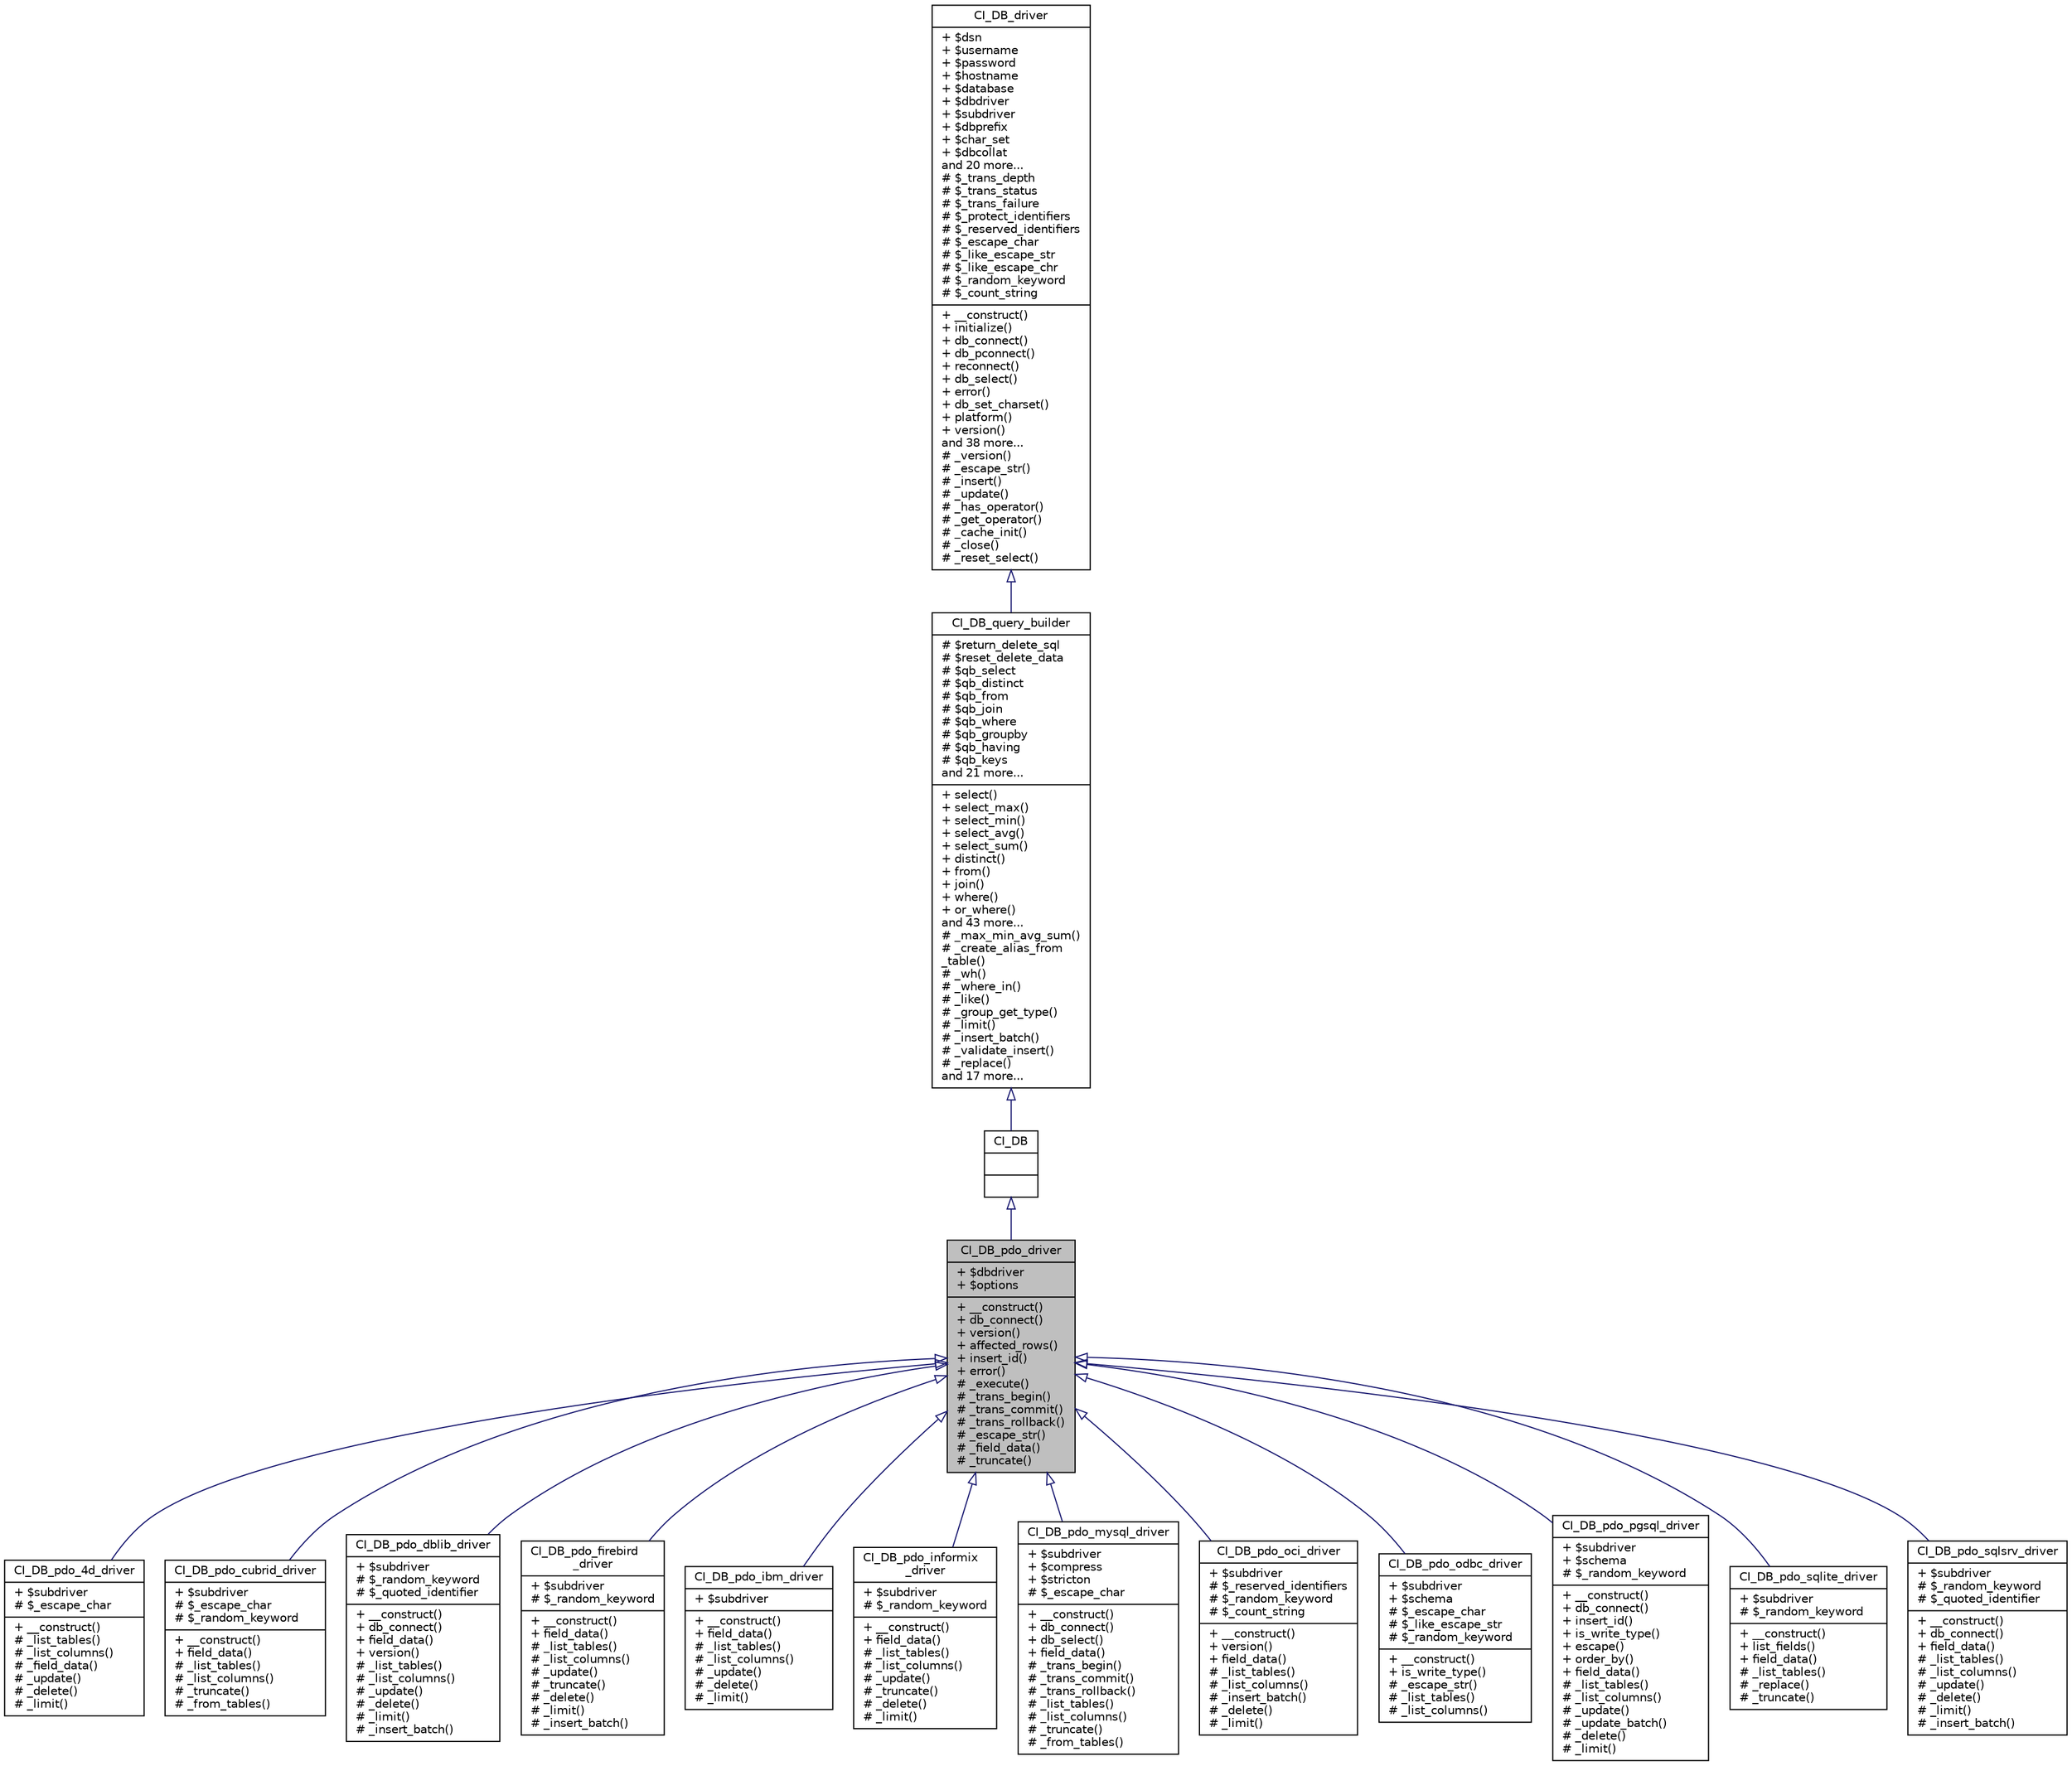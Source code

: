 digraph "CI_DB_pdo_driver"
{
 // LATEX_PDF_SIZE
  edge [fontname="Helvetica",fontsize="10",labelfontname="Helvetica",labelfontsize="10"];
  node [fontname="Helvetica",fontsize="10",shape=record];
  Node0 [label="{CI_DB_pdo_driver\n|+ $dbdriver\l+ $options\l|+ __construct()\l+ db_connect()\l+ version()\l+ affected_rows()\l+ insert_id()\l+ error()\l# _execute()\l# _trans_begin()\l# _trans_commit()\l# _trans_rollback()\l# _escape_str()\l# _field_data()\l# _truncate()\l}",height=0.2,width=0.4,color="black", fillcolor="grey75", style="filled", fontcolor="black",tooltip=" "];
  Node1 -> Node0 [dir="back",color="midnightblue",fontsize="10",style="solid",arrowtail="onormal",fontname="Helvetica"];
  Node1 [label="{CI_DB\n||}",height=0.2,width=0.4,color="black", fillcolor="white", style="filled",URL="$class_c_i___d_b.html",tooltip=" "];
  Node2 -> Node1 [dir="back",color="midnightblue",fontsize="10",style="solid",arrowtail="onormal",fontname="Helvetica"];
  Node2 [label="{CI_DB_query_builder\n|# $return_delete_sql\l# $reset_delete_data\l# $qb_select\l# $qb_distinct\l# $qb_from\l# $qb_join\l# $qb_where\l# $qb_groupby\l# $qb_having\l# $qb_keys\land 21 more...\l|+ select()\l+ select_max()\l+ select_min()\l+ select_avg()\l+ select_sum()\l+ distinct()\l+ from()\l+ join()\l+ where()\l+ or_where()\land 43 more...\l# _max_min_avg_sum()\l# _create_alias_from\l_table()\l# _wh()\l# _where_in()\l# _like()\l# _group_get_type()\l# _limit()\l# _insert_batch()\l# _validate_insert()\l# _replace()\land 17 more...\l}",height=0.2,width=0.4,color="black", fillcolor="white", style="filled",URL="$class_c_i___d_b__query__builder.html",tooltip=" "];
  Node3 -> Node2 [dir="back",color="midnightblue",fontsize="10",style="solid",arrowtail="onormal",fontname="Helvetica"];
  Node3 [label="{CI_DB_driver\n|+ $dsn\l+ $username\l+ $password\l+ $hostname\l+ $database\l+ $dbdriver\l+ $subdriver\l+ $dbprefix\l+ $char_set\l+ $dbcollat\land 20 more...\l# $_trans_depth\l# $_trans_status\l# $_trans_failure\l# $_protect_identifiers\l# $_reserved_identifiers\l# $_escape_char\l# $_like_escape_str\l# $_like_escape_chr\l# $_random_keyword\l# $_count_string\l|+ __construct()\l+ initialize()\l+ db_connect()\l+ db_pconnect()\l+ reconnect()\l+ db_select()\l+ error()\l+ db_set_charset()\l+ platform()\l+ version()\land 38 more...\l# _version()\l# _escape_str()\l# _insert()\l# _update()\l# _has_operator()\l# _get_operator()\l# _cache_init()\l# _close()\l# _reset_select()\l}",height=0.2,width=0.4,color="black", fillcolor="white", style="filled",URL="$class_c_i___d_b__driver.html",tooltip=" "];
  Node0 -> Node4 [dir="back",color="midnightblue",fontsize="10",style="solid",arrowtail="onormal",fontname="Helvetica"];
  Node4 [label="{CI_DB_pdo_4d_driver\n|+ $subdriver\l# $_escape_char\l|+ __construct()\l# _list_tables()\l# _list_columns()\l# _field_data()\l# _update()\l# _delete()\l# _limit()\l}",height=0.2,width=0.4,color="black", fillcolor="white", style="filled",URL="$class_c_i___d_b__pdo__4d__driver.html",tooltip=" "];
  Node0 -> Node5 [dir="back",color="midnightblue",fontsize="10",style="solid",arrowtail="onormal",fontname="Helvetica"];
  Node5 [label="{CI_DB_pdo_cubrid_driver\n|+ $subdriver\l# $_escape_char\l# $_random_keyword\l|+ __construct()\l+ field_data()\l# _list_tables()\l# _list_columns()\l# _truncate()\l# _from_tables()\l}",height=0.2,width=0.4,color="black", fillcolor="white", style="filled",URL="$class_c_i___d_b__pdo__cubrid__driver.html",tooltip=" "];
  Node0 -> Node6 [dir="back",color="midnightblue",fontsize="10",style="solid",arrowtail="onormal",fontname="Helvetica"];
  Node6 [label="{CI_DB_pdo_dblib_driver\n|+ $subdriver\l# $_random_keyword\l# $_quoted_identifier\l|+ __construct()\l+ db_connect()\l+ field_data()\l+ version()\l# _list_tables()\l# _list_columns()\l# _update()\l# _delete()\l# _limit()\l# _insert_batch()\l}",height=0.2,width=0.4,color="black", fillcolor="white", style="filled",URL="$class_c_i___d_b__pdo__dblib__driver.html",tooltip=" "];
  Node0 -> Node7 [dir="back",color="midnightblue",fontsize="10",style="solid",arrowtail="onormal",fontname="Helvetica"];
  Node7 [label="{CI_DB_pdo_firebird\l_driver\n|+ $subdriver\l# $_random_keyword\l|+ __construct()\l+ field_data()\l# _list_tables()\l# _list_columns()\l# _update()\l# _truncate()\l# _delete()\l# _limit()\l# _insert_batch()\l}",height=0.2,width=0.4,color="black", fillcolor="white", style="filled",URL="$class_c_i___d_b__pdo__firebird__driver.html",tooltip=" "];
  Node0 -> Node8 [dir="back",color="midnightblue",fontsize="10",style="solid",arrowtail="onormal",fontname="Helvetica"];
  Node8 [label="{CI_DB_pdo_ibm_driver\n|+ $subdriver\l|+ __construct()\l+ field_data()\l# _list_tables()\l# _list_columns()\l# _update()\l# _delete()\l# _limit()\l}",height=0.2,width=0.4,color="black", fillcolor="white", style="filled",URL="$class_c_i___d_b__pdo__ibm__driver.html",tooltip=" "];
  Node0 -> Node9 [dir="back",color="midnightblue",fontsize="10",style="solid",arrowtail="onormal",fontname="Helvetica"];
  Node9 [label="{CI_DB_pdo_informix\l_driver\n|+ $subdriver\l# $_random_keyword\l|+ __construct()\l+ field_data()\l# _list_tables()\l# _list_columns()\l# _update()\l# _truncate()\l# _delete()\l# _limit()\l}",height=0.2,width=0.4,color="black", fillcolor="white", style="filled",URL="$class_c_i___d_b__pdo__informix__driver.html",tooltip=" "];
  Node0 -> Node10 [dir="back",color="midnightblue",fontsize="10",style="solid",arrowtail="onormal",fontname="Helvetica"];
  Node10 [label="{CI_DB_pdo_mysql_driver\n|+ $subdriver\l+ $compress\l+ $stricton\l# $_escape_char\l|+ __construct()\l+ db_connect()\l+ db_select()\l+ field_data()\l# _trans_begin()\l# _trans_commit()\l# _trans_rollback()\l# _list_tables()\l# _list_columns()\l# _truncate()\l# _from_tables()\l}",height=0.2,width=0.4,color="black", fillcolor="white", style="filled",URL="$class_c_i___d_b__pdo__mysql__driver.html",tooltip=" "];
  Node0 -> Node11 [dir="back",color="midnightblue",fontsize="10",style="solid",arrowtail="onormal",fontname="Helvetica"];
  Node11 [label="{CI_DB_pdo_oci_driver\n|+ $subdriver\l# $_reserved_identifiers\l# $_random_keyword\l# $_count_string\l|+ __construct()\l+ version()\l+ field_data()\l# _list_tables()\l# _list_columns()\l# _insert_batch()\l# _delete()\l# _limit()\l}",height=0.2,width=0.4,color="black", fillcolor="white", style="filled",URL="$class_c_i___d_b__pdo__oci__driver.html",tooltip=" "];
  Node0 -> Node12 [dir="back",color="midnightblue",fontsize="10",style="solid",arrowtail="onormal",fontname="Helvetica"];
  Node12 [label="{CI_DB_pdo_odbc_driver\n|+ $subdriver\l+ $schema\l# $_escape_char\l# $_like_escape_str\l# $_random_keyword\l|+ __construct()\l+ is_write_type()\l# _escape_str()\l# _list_tables()\l# _list_columns()\l}",height=0.2,width=0.4,color="black", fillcolor="white", style="filled",URL="$class_c_i___d_b__pdo__odbc__driver.html",tooltip=" "];
  Node0 -> Node13 [dir="back",color="midnightblue",fontsize="10",style="solid",arrowtail="onormal",fontname="Helvetica"];
  Node13 [label="{CI_DB_pdo_pgsql_driver\n|+ $subdriver\l+ $schema\l# $_random_keyword\l|+ __construct()\l+ db_connect()\l+ insert_id()\l+ is_write_type()\l+ escape()\l+ order_by()\l+ field_data()\l# _list_tables()\l# _list_columns()\l# _update()\l# _update_batch()\l# _delete()\l# _limit()\l}",height=0.2,width=0.4,color="black", fillcolor="white", style="filled",URL="$class_c_i___d_b__pdo__pgsql__driver.html",tooltip=" "];
  Node0 -> Node14 [dir="back",color="midnightblue",fontsize="10",style="solid",arrowtail="onormal",fontname="Helvetica"];
  Node14 [label="{CI_DB_pdo_sqlite_driver\n|+ $subdriver\l# $_random_keyword\l|+ __construct()\l+ list_fields()\l+ field_data()\l# _list_tables()\l# _replace()\l# _truncate()\l}",height=0.2,width=0.4,color="black", fillcolor="white", style="filled",URL="$class_c_i___d_b__pdo__sqlite__driver.html",tooltip=" "];
  Node0 -> Node15 [dir="back",color="midnightblue",fontsize="10",style="solid",arrowtail="onormal",fontname="Helvetica"];
  Node15 [label="{CI_DB_pdo_sqlsrv_driver\n|+ $subdriver\l# $_random_keyword\l# $_quoted_identifier\l|+ __construct()\l+ db_connect()\l+ field_data()\l# _list_tables()\l# _list_columns()\l# _update()\l# _delete()\l# _limit()\l# _insert_batch()\l}",height=0.2,width=0.4,color="black", fillcolor="white", style="filled",URL="$class_c_i___d_b__pdo__sqlsrv__driver.html",tooltip=" "];
}

